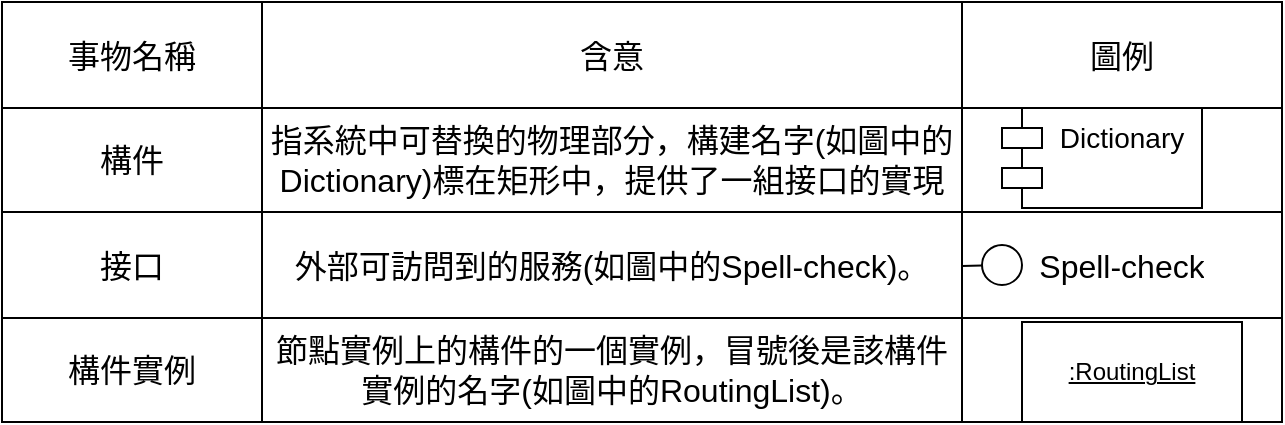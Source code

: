 <mxfile version="22.0.8" type="github">
  <diagram name="第 1 页" id="oGjTL8xYPD2eN9oTlQ-e">
    <mxGraphModel dx="1126" dy="819" grid="1" gridSize="10" guides="1" tooltips="1" connect="1" arrows="1" fold="1" page="1" pageScale="1" pageWidth="827" pageHeight="1169" math="0" shadow="0">
      <root>
        <mxCell id="0" />
        <mxCell id="1" parent="0" />
        <mxCell id="JNov9Xd53ws-dFWpeBxS-1" value="" style="shape=table;startSize=0;container=1;collapsible=0;childLayout=tableLayout;fontSize=16;" vertex="1" parent="1">
          <mxGeometry x="280" y="220" width="640" height="210" as="geometry" />
        </mxCell>
        <mxCell id="JNov9Xd53ws-dFWpeBxS-2" value="" style="shape=tableRow;horizontal=0;startSize=0;swimlaneHead=0;swimlaneBody=0;strokeColor=inherit;top=0;left=0;bottom=0;right=0;collapsible=0;dropTarget=0;fillColor=none;points=[[0,0.5],[1,0.5]];portConstraint=eastwest;fontSize=16;" vertex="1" parent="JNov9Xd53ws-dFWpeBxS-1">
          <mxGeometry width="640" height="53" as="geometry" />
        </mxCell>
        <mxCell id="JNov9Xd53ws-dFWpeBxS-3" value="事物名稱" style="shape=partialRectangle;html=1;whiteSpace=wrap;connectable=0;strokeColor=inherit;overflow=hidden;fillColor=none;top=0;left=0;bottom=0;right=0;pointerEvents=1;fontSize=16;" vertex="1" parent="JNov9Xd53ws-dFWpeBxS-2">
          <mxGeometry width="130" height="53" as="geometry">
            <mxRectangle width="130" height="53" as="alternateBounds" />
          </mxGeometry>
        </mxCell>
        <mxCell id="JNov9Xd53ws-dFWpeBxS-4" value="含意" style="shape=partialRectangle;html=1;whiteSpace=wrap;connectable=0;strokeColor=inherit;overflow=hidden;fillColor=none;top=0;left=0;bottom=0;right=0;pointerEvents=1;fontSize=16;" vertex="1" parent="JNov9Xd53ws-dFWpeBxS-2">
          <mxGeometry x="130" width="350" height="53" as="geometry">
            <mxRectangle width="350" height="53" as="alternateBounds" />
          </mxGeometry>
        </mxCell>
        <mxCell id="JNov9Xd53ws-dFWpeBxS-5" value="圖例" style="shape=partialRectangle;html=1;whiteSpace=wrap;connectable=0;strokeColor=inherit;overflow=hidden;fillColor=none;top=0;left=0;bottom=0;right=0;pointerEvents=1;fontSize=16;" vertex="1" parent="JNov9Xd53ws-dFWpeBxS-2">
          <mxGeometry x="480" width="160" height="53" as="geometry">
            <mxRectangle width="160" height="53" as="alternateBounds" />
          </mxGeometry>
        </mxCell>
        <mxCell id="JNov9Xd53ws-dFWpeBxS-6" value="" style="shape=tableRow;horizontal=0;startSize=0;swimlaneHead=0;swimlaneBody=0;strokeColor=inherit;top=0;left=0;bottom=0;right=0;collapsible=0;dropTarget=0;fillColor=none;points=[[0,0.5],[1,0.5]];portConstraint=eastwest;fontSize=16;" vertex="1" parent="JNov9Xd53ws-dFWpeBxS-1">
          <mxGeometry y="53" width="640" height="52" as="geometry" />
        </mxCell>
        <mxCell id="JNov9Xd53ws-dFWpeBxS-7" value="構件" style="shape=partialRectangle;html=1;whiteSpace=wrap;connectable=0;strokeColor=inherit;overflow=hidden;fillColor=none;top=0;left=0;bottom=0;right=0;pointerEvents=1;fontSize=16;" vertex="1" parent="JNov9Xd53ws-dFWpeBxS-6">
          <mxGeometry width="130" height="52" as="geometry">
            <mxRectangle width="130" height="52" as="alternateBounds" />
          </mxGeometry>
        </mxCell>
        <mxCell id="JNov9Xd53ws-dFWpeBxS-8" value="指系統中可替換的物理部分，構建名字(如圖中的Dictionary)標在矩形中，提供了一組接口的實現" style="shape=partialRectangle;html=1;whiteSpace=wrap;connectable=0;strokeColor=inherit;overflow=hidden;fillColor=none;top=0;left=0;bottom=0;right=0;pointerEvents=1;fontSize=16;" vertex="1" parent="JNov9Xd53ws-dFWpeBxS-6">
          <mxGeometry x="130" width="350" height="52" as="geometry">
            <mxRectangle width="350" height="52" as="alternateBounds" />
          </mxGeometry>
        </mxCell>
        <mxCell id="JNov9Xd53ws-dFWpeBxS-9" value="" style="shape=partialRectangle;html=1;whiteSpace=wrap;connectable=0;strokeColor=inherit;overflow=hidden;fillColor=none;top=0;left=0;bottom=0;right=0;pointerEvents=1;fontSize=16;" vertex="1" parent="JNov9Xd53ws-dFWpeBxS-6">
          <mxGeometry x="480" width="160" height="52" as="geometry">
            <mxRectangle width="160" height="52" as="alternateBounds" />
          </mxGeometry>
        </mxCell>
        <mxCell id="JNov9Xd53ws-dFWpeBxS-10" value="" style="shape=tableRow;horizontal=0;startSize=0;swimlaneHead=0;swimlaneBody=0;strokeColor=inherit;top=0;left=0;bottom=0;right=0;collapsible=0;dropTarget=0;fillColor=none;points=[[0,0.5],[1,0.5]];portConstraint=eastwest;fontSize=16;" vertex="1" parent="JNov9Xd53ws-dFWpeBxS-1">
          <mxGeometry y="105" width="640" height="53" as="geometry" />
        </mxCell>
        <mxCell id="JNov9Xd53ws-dFWpeBxS-11" value="接口" style="shape=partialRectangle;html=1;whiteSpace=wrap;connectable=0;strokeColor=inherit;overflow=hidden;fillColor=none;top=0;left=0;bottom=0;right=0;pointerEvents=1;fontSize=16;" vertex="1" parent="JNov9Xd53ws-dFWpeBxS-10">
          <mxGeometry width="130" height="53" as="geometry">
            <mxRectangle width="130" height="53" as="alternateBounds" />
          </mxGeometry>
        </mxCell>
        <mxCell id="JNov9Xd53ws-dFWpeBxS-12" value="外部可訪問到的服務(如圖中的Spell-check)。" style="shape=partialRectangle;html=1;whiteSpace=wrap;connectable=0;strokeColor=inherit;overflow=hidden;fillColor=none;top=0;left=0;bottom=0;right=0;pointerEvents=1;fontSize=16;" vertex="1" parent="JNov9Xd53ws-dFWpeBxS-10">
          <mxGeometry x="130" width="350" height="53" as="geometry">
            <mxRectangle width="350" height="53" as="alternateBounds" />
          </mxGeometry>
        </mxCell>
        <mxCell id="JNov9Xd53ws-dFWpeBxS-13" value="Spell-check" style="shape=partialRectangle;html=1;whiteSpace=wrap;connectable=0;strokeColor=inherit;overflow=hidden;fillColor=none;top=0;left=0;bottom=0;right=0;pointerEvents=1;fontSize=16;" vertex="1" parent="JNov9Xd53ws-dFWpeBxS-10">
          <mxGeometry x="480" width="160" height="53" as="geometry">
            <mxRectangle width="160" height="53" as="alternateBounds" />
          </mxGeometry>
        </mxCell>
        <mxCell id="JNov9Xd53ws-dFWpeBxS-14" style="shape=tableRow;horizontal=0;startSize=0;swimlaneHead=0;swimlaneBody=0;strokeColor=inherit;top=0;left=0;bottom=0;right=0;collapsible=0;dropTarget=0;fillColor=none;points=[[0,0.5],[1,0.5]];portConstraint=eastwest;fontSize=16;" vertex="1" parent="JNov9Xd53ws-dFWpeBxS-1">
          <mxGeometry y="158" width="640" height="52" as="geometry" />
        </mxCell>
        <mxCell id="JNov9Xd53ws-dFWpeBxS-15" value="構件實例" style="shape=partialRectangle;html=1;whiteSpace=wrap;connectable=0;strokeColor=inherit;overflow=hidden;fillColor=none;top=0;left=0;bottom=0;right=0;pointerEvents=1;fontSize=16;" vertex="1" parent="JNov9Xd53ws-dFWpeBxS-14">
          <mxGeometry width="130" height="52" as="geometry">
            <mxRectangle width="130" height="52" as="alternateBounds" />
          </mxGeometry>
        </mxCell>
        <mxCell id="JNov9Xd53ws-dFWpeBxS-16" value="節點實例上的構件的一個實例，冒號後是該構件實例的名字(如圖中的RoutingList)。" style="shape=partialRectangle;html=1;whiteSpace=wrap;connectable=0;strokeColor=inherit;overflow=hidden;fillColor=none;top=0;left=0;bottom=0;right=0;pointerEvents=1;fontSize=16;" vertex="1" parent="JNov9Xd53ws-dFWpeBxS-14">
          <mxGeometry x="130" width="350" height="52" as="geometry">
            <mxRectangle width="350" height="52" as="alternateBounds" />
          </mxGeometry>
        </mxCell>
        <mxCell id="JNov9Xd53ws-dFWpeBxS-17" style="shape=partialRectangle;html=1;whiteSpace=wrap;connectable=0;strokeColor=inherit;overflow=hidden;fillColor=none;top=0;left=0;bottom=0;right=0;pointerEvents=1;fontSize=16;" vertex="1" parent="JNov9Xd53ws-dFWpeBxS-14">
          <mxGeometry x="480" width="160" height="52" as="geometry">
            <mxRectangle width="160" height="52" as="alternateBounds" />
          </mxGeometry>
        </mxCell>
        <mxCell id="JNov9Xd53ws-dFWpeBxS-18" value="&lt;font style=&quot;font-size: 14px;&quot;&gt;Dictionary&lt;/font&gt;" style="shape=module;align=center;spacingLeft=20;align=center;verticalAlign=top;whiteSpace=wrap;html=1;" vertex="1" parent="1">
          <mxGeometry x="780" y="273" width="100" height="50" as="geometry" />
        </mxCell>
        <mxCell id="JNov9Xd53ws-dFWpeBxS-24" value="" style="endArrow=none;html=1;rounded=0;" edge="1" parent="1" source="JNov9Xd53ws-dFWpeBxS-23">
          <mxGeometry relative="1" as="geometry">
            <mxPoint x="760" y="354.5" as="sourcePoint" />
            <mxPoint x="780" y="354.5" as="targetPoint" />
          </mxGeometry>
        </mxCell>
        <mxCell id="JNov9Xd53ws-dFWpeBxS-29" value="" style="endArrow=none;html=1;rounded=0;" edge="1" parent="1" target="JNov9Xd53ws-dFWpeBxS-23">
          <mxGeometry relative="1" as="geometry">
            <mxPoint x="760" y="352" as="sourcePoint" />
            <mxPoint x="780" y="354.5" as="targetPoint" />
            <Array as="points" />
          </mxGeometry>
        </mxCell>
        <mxCell id="JNov9Xd53ws-dFWpeBxS-23" value="" style="ellipse;whiteSpace=wrap;html=1;aspect=fixed;" vertex="1" parent="1">
          <mxGeometry x="770" y="341.5" width="20" height="20" as="geometry" />
        </mxCell>
        <mxCell id="JNov9Xd53ws-dFWpeBxS-30" value="&lt;u&gt;:RoutingList&lt;/u&gt;" style="html=1;whiteSpace=wrap;" vertex="1" parent="1">
          <mxGeometry x="790" y="380" width="110" height="50" as="geometry" />
        </mxCell>
      </root>
    </mxGraphModel>
  </diagram>
</mxfile>
